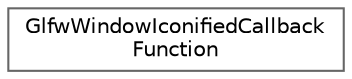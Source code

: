digraph "Graphical Class Hierarchy"
{
 // LATEX_PDF_SIZE
  bgcolor="transparent";
  edge [fontname=Helvetica,fontsize=10,labelfontname=Helvetica,labelfontsize=10];
  node [fontname=Helvetica,fontsize=10,shape=box,height=0.2,width=0.4];
  rankdir="LR";
  Node0 [id="Node000000",label="GlfwWindowIconifiedCallback\lFunction",height=0.2,width=0.4,color="grey40", fillcolor="white", style="filled",URL="$classGlfwWindowIconifiedCallbackFunction.html",tooltip=" "];
}
